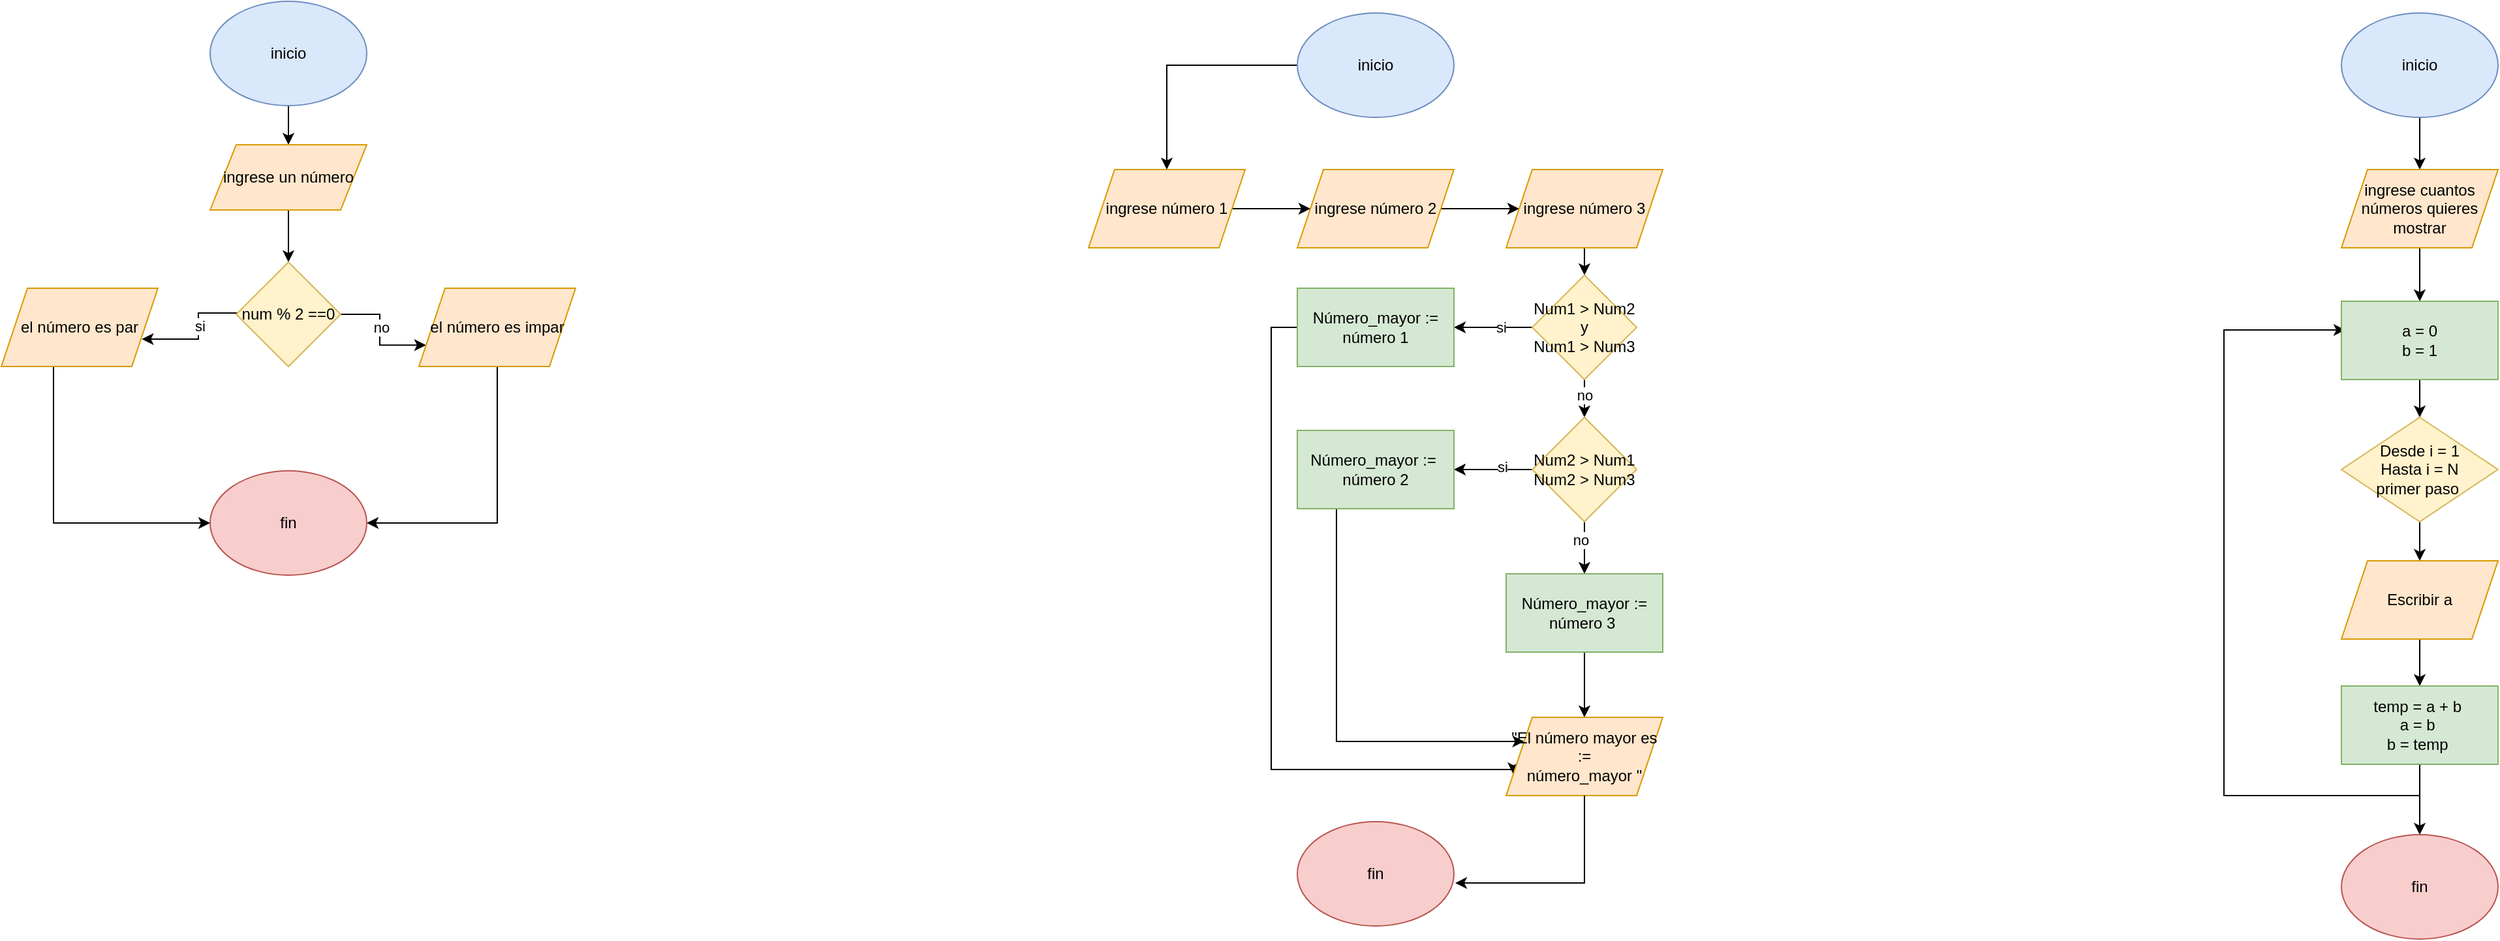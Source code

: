 <mxfile version="26.0.11">
  <diagram name="Página-1" id="sJ8FpPoxX_cDMZ1G_iWL">
    <mxGraphModel dx="2261" dy="1889" grid="1" gridSize="10" guides="1" tooltips="1" connect="1" arrows="1" fold="1" page="1" pageScale="1" pageWidth="827" pageHeight="1169" math="0" shadow="0">
      <root>
        <mxCell id="0" />
        <mxCell id="1" parent="0" />
        <mxCell id="dbxxkLrnTNXhSZVxiJWv-4" style="edgeStyle=orthogonalEdgeStyle;rounded=0;orthogonalLoop=1;jettySize=auto;html=1;exitX=0.5;exitY=1;exitDx=0;exitDy=0;entryX=0.5;entryY=0;entryDx=0;entryDy=0;" edge="1" parent="1" source="dbxxkLrnTNXhSZVxiJWv-1" target="dbxxkLrnTNXhSZVxiJWv-3">
          <mxGeometry relative="1" as="geometry" />
        </mxCell>
        <mxCell id="dbxxkLrnTNXhSZVxiJWv-1" value="inicio" style="ellipse;whiteSpace=wrap;html=1;fillColor=#dae8fc;strokeColor=#6c8ebf;" vertex="1" parent="1">
          <mxGeometry x="-473" y="-1169" width="120" height="80" as="geometry" />
        </mxCell>
        <mxCell id="dbxxkLrnTNXhSZVxiJWv-2" value="fin" style="ellipse;whiteSpace=wrap;html=1;fillColor=#f8cecc;strokeColor=#b85450;" vertex="1" parent="1">
          <mxGeometry x="-473" y="-809" width="120" height="80" as="geometry" />
        </mxCell>
        <mxCell id="dbxxkLrnTNXhSZVxiJWv-9" style="edgeStyle=orthogonalEdgeStyle;rounded=0;orthogonalLoop=1;jettySize=auto;html=1;entryX=0.5;entryY=0;entryDx=0;entryDy=0;" edge="1" parent="1" source="dbxxkLrnTNXhSZVxiJWv-3" target="dbxxkLrnTNXhSZVxiJWv-5">
          <mxGeometry relative="1" as="geometry" />
        </mxCell>
        <mxCell id="dbxxkLrnTNXhSZVxiJWv-3" value="ingrese un número" style="shape=parallelogram;perimeter=parallelogramPerimeter;whiteSpace=wrap;html=1;fixedSize=1;fillColor=#ffe6cc;strokeColor=#d79b00;" vertex="1" parent="1">
          <mxGeometry x="-473" y="-1059" width="120" height="50" as="geometry" />
        </mxCell>
        <mxCell id="dbxxkLrnTNXhSZVxiJWv-17" style="edgeStyle=orthogonalEdgeStyle;rounded=0;orthogonalLoop=1;jettySize=auto;html=1;entryX=0;entryY=0.75;entryDx=0;entryDy=0;" edge="1" parent="1" source="dbxxkLrnTNXhSZVxiJWv-5" target="dbxxkLrnTNXhSZVxiJWv-10">
          <mxGeometry relative="1" as="geometry" />
        </mxCell>
        <mxCell id="dbxxkLrnTNXhSZVxiJWv-18" value="no" style="edgeLabel;html=1;align=center;verticalAlign=middle;resizable=0;points=[];" vertex="1" connectable="0" parent="dbxxkLrnTNXhSZVxiJWv-17">
          <mxGeometry x="-0.102" y="1" relative="1" as="geometry">
            <mxPoint as="offset" />
          </mxGeometry>
        </mxCell>
        <mxCell id="dbxxkLrnTNXhSZVxiJWv-19" style="edgeStyle=orthogonalEdgeStyle;rounded=0;orthogonalLoop=1;jettySize=auto;html=1;exitX=0;exitY=0.5;exitDx=0;exitDy=0;" edge="1" parent="1">
          <mxGeometry relative="1" as="geometry">
            <mxPoint x="-452" y="-930" as="sourcePoint" />
            <mxPoint x="-525.333" y="-910" as="targetPoint" />
            <Array as="points">
              <mxPoint x="-482" y="-930" />
              <mxPoint x="-482" y="-910" />
            </Array>
          </mxGeometry>
        </mxCell>
        <mxCell id="dbxxkLrnTNXhSZVxiJWv-20" value="si" style="edgeLabel;html=1;align=center;verticalAlign=middle;resizable=0;points=[];" vertex="1" connectable="0" parent="dbxxkLrnTNXhSZVxiJWv-19">
          <mxGeometry x="-0.143" y="1" relative="1" as="geometry">
            <mxPoint as="offset" />
          </mxGeometry>
        </mxCell>
        <mxCell id="dbxxkLrnTNXhSZVxiJWv-5" value="num % 2 ==0" style="rhombus;whiteSpace=wrap;html=1;fillColor=#fff2cc;strokeColor=#d6b656;" vertex="1" parent="1">
          <mxGeometry x="-453" y="-969" width="80" height="80" as="geometry" />
        </mxCell>
        <mxCell id="dbxxkLrnTNXhSZVxiJWv-22" style="edgeStyle=orthogonalEdgeStyle;rounded=0;orthogonalLoop=1;jettySize=auto;html=1;exitX=0.5;exitY=1;exitDx=0;exitDy=0;entryX=1;entryY=0.5;entryDx=0;entryDy=0;" edge="1" parent="1" source="dbxxkLrnTNXhSZVxiJWv-10" target="dbxxkLrnTNXhSZVxiJWv-2">
          <mxGeometry relative="1" as="geometry" />
        </mxCell>
        <mxCell id="dbxxkLrnTNXhSZVxiJWv-10" value="el número es impar" style="shape=parallelogram;perimeter=parallelogramPerimeter;whiteSpace=wrap;html=1;fixedSize=1;fillColor=#ffe6cc;strokeColor=#d79b00;" vertex="1" parent="1">
          <mxGeometry x="-313" y="-949" width="120" height="60" as="geometry" />
        </mxCell>
        <mxCell id="dbxxkLrnTNXhSZVxiJWv-21" style="edgeStyle=orthogonalEdgeStyle;rounded=0;orthogonalLoop=1;jettySize=auto;html=1;exitX=0.358;exitY=1;exitDx=0;exitDy=0;exitPerimeter=0;" edge="1" parent="1" source="dbxxkLrnTNXhSZVxiJWv-12">
          <mxGeometry relative="1" as="geometry">
            <mxPoint x="-473" y="-769" as="targetPoint" />
            <mxPoint x="-593" y="-819" as="sourcePoint" />
            <Array as="points">
              <mxPoint x="-593" y="-889" />
              <mxPoint x="-593" y="-769" />
            </Array>
          </mxGeometry>
        </mxCell>
        <mxCell id="dbxxkLrnTNXhSZVxiJWv-12" value="el número es par" style="shape=parallelogram;perimeter=parallelogramPerimeter;whiteSpace=wrap;html=1;fixedSize=1;fillColor=#ffe6cc;strokeColor=#d79b00;" vertex="1" parent="1">
          <mxGeometry x="-633" y="-949" width="120" height="60" as="geometry" />
        </mxCell>
        <mxCell id="dbxxkLrnTNXhSZVxiJWv-29" style="edgeStyle=orthogonalEdgeStyle;rounded=0;orthogonalLoop=1;jettySize=auto;html=1;exitX=0;exitY=0.5;exitDx=0;exitDy=0;entryX=0.5;entryY=0;entryDx=0;entryDy=0;" edge="1" parent="1" source="dbxxkLrnTNXhSZVxiJWv-23" target="dbxxkLrnTNXhSZVxiJWv-27">
          <mxGeometry relative="1" as="geometry" />
        </mxCell>
        <mxCell id="dbxxkLrnTNXhSZVxiJWv-23" value="inicio" style="ellipse;whiteSpace=wrap;html=1;fillColor=#dae8fc;strokeColor=#6c8ebf;" vertex="1" parent="1">
          <mxGeometry x="360" y="-1160" width="120" height="80" as="geometry" />
        </mxCell>
        <mxCell id="dbxxkLrnTNXhSZVxiJWv-32" style="edgeStyle=orthogonalEdgeStyle;rounded=0;orthogonalLoop=1;jettySize=auto;html=1;" edge="1" parent="1" source="dbxxkLrnTNXhSZVxiJWv-24" target="dbxxkLrnTNXhSZVxiJWv-28">
          <mxGeometry relative="1" as="geometry" />
        </mxCell>
        <mxCell id="dbxxkLrnTNXhSZVxiJWv-24" value="ingrese número 2" style="shape=parallelogram;perimeter=parallelogramPerimeter;whiteSpace=wrap;html=1;fixedSize=1;fillColor=#ffe6cc;strokeColor=#d79b00;" vertex="1" parent="1">
          <mxGeometry x="360" y="-1040" width="120" height="60" as="geometry" />
        </mxCell>
        <mxCell id="dbxxkLrnTNXhSZVxiJWv-31" style="edgeStyle=orthogonalEdgeStyle;rounded=0;orthogonalLoop=1;jettySize=auto;html=1;exitX=1;exitY=0.5;exitDx=0;exitDy=0;" edge="1" parent="1" source="dbxxkLrnTNXhSZVxiJWv-27" target="dbxxkLrnTNXhSZVxiJWv-24">
          <mxGeometry relative="1" as="geometry" />
        </mxCell>
        <mxCell id="dbxxkLrnTNXhSZVxiJWv-27" value="ingrese número 1" style="shape=parallelogram;perimeter=parallelogramPerimeter;whiteSpace=wrap;html=1;fixedSize=1;fillColor=#ffe6cc;strokeColor=#d79b00;" vertex="1" parent="1">
          <mxGeometry x="200" y="-1040" width="120" height="60" as="geometry" />
        </mxCell>
        <mxCell id="dbxxkLrnTNXhSZVxiJWv-36" style="edgeStyle=orthogonalEdgeStyle;rounded=0;orthogonalLoop=1;jettySize=auto;html=1;entryX=0.5;entryY=0;entryDx=0;entryDy=0;" edge="1" parent="1" source="dbxxkLrnTNXhSZVxiJWv-28" target="dbxxkLrnTNXhSZVxiJWv-35">
          <mxGeometry relative="1" as="geometry" />
        </mxCell>
        <mxCell id="dbxxkLrnTNXhSZVxiJWv-28" value="ingrese número 3" style="shape=parallelogram;perimeter=parallelogramPerimeter;whiteSpace=wrap;html=1;fixedSize=1;fillColor=#ffe6cc;strokeColor=#d79b00;" vertex="1" parent="1">
          <mxGeometry x="520" y="-1040" width="120" height="60" as="geometry" />
        </mxCell>
        <mxCell id="dbxxkLrnTNXhSZVxiJWv-39" style="edgeStyle=orthogonalEdgeStyle;rounded=0;orthogonalLoop=1;jettySize=auto;html=1;exitX=0;exitY=0.5;exitDx=0;exitDy=0;entryX=1;entryY=0.5;entryDx=0;entryDy=0;" edge="1" parent="1" source="dbxxkLrnTNXhSZVxiJWv-35" target="dbxxkLrnTNXhSZVxiJWv-37">
          <mxGeometry relative="1" as="geometry" />
        </mxCell>
        <mxCell id="dbxxkLrnTNXhSZVxiJWv-52" value="si" style="edgeLabel;html=1;align=center;verticalAlign=middle;resizable=0;points=[];" vertex="1" connectable="0" parent="dbxxkLrnTNXhSZVxiJWv-39">
          <mxGeometry x="-0.2" relative="1" as="geometry">
            <mxPoint as="offset" />
          </mxGeometry>
        </mxCell>
        <mxCell id="dbxxkLrnTNXhSZVxiJWv-43" style="edgeStyle=orthogonalEdgeStyle;rounded=0;orthogonalLoop=1;jettySize=auto;html=1;exitX=0.5;exitY=1;exitDx=0;exitDy=0;entryX=0.5;entryY=0;entryDx=0;entryDy=0;" edge="1" parent="1" source="dbxxkLrnTNXhSZVxiJWv-35" target="dbxxkLrnTNXhSZVxiJWv-41">
          <mxGeometry relative="1" as="geometry" />
        </mxCell>
        <mxCell id="dbxxkLrnTNXhSZVxiJWv-44" value="no" style="edgeLabel;html=1;align=center;verticalAlign=middle;resizable=0;points=[];" vertex="1" connectable="0" parent="dbxxkLrnTNXhSZVxiJWv-43">
          <mxGeometry x="-0.172" relative="1" as="geometry">
            <mxPoint as="offset" />
          </mxGeometry>
        </mxCell>
        <mxCell id="dbxxkLrnTNXhSZVxiJWv-35" value="Num1 &amp;gt; Num2&lt;div&gt;y&lt;br&gt;&lt;div&gt;Num1 &amp;gt; Num3&lt;/div&gt;&lt;/div&gt;" style="rhombus;whiteSpace=wrap;html=1;fillColor=#fff2cc;strokeColor=#d6b656;" vertex="1" parent="1">
          <mxGeometry x="540" y="-959" width="80" height="80" as="geometry" />
        </mxCell>
        <mxCell id="dbxxkLrnTNXhSZVxiJWv-77" style="edgeStyle=orthogonalEdgeStyle;rounded=0;orthogonalLoop=1;jettySize=auto;html=1;exitX=0;exitY=0.5;exitDx=0;exitDy=0;entryX=0;entryY=0.75;entryDx=0;entryDy=0;" edge="1" parent="1" source="dbxxkLrnTNXhSZVxiJWv-37" target="dbxxkLrnTNXhSZVxiJWv-58">
          <mxGeometry relative="1" as="geometry">
            <Array as="points">
              <mxPoint x="340" y="-919" />
              <mxPoint x="340" y="-580" />
              <mxPoint x="526" y="-580" />
            </Array>
          </mxGeometry>
        </mxCell>
        <mxCell id="dbxxkLrnTNXhSZVxiJWv-37" value="Número_mayor := número 1" style="rounded=0;whiteSpace=wrap;html=1;fillColor=#d5e8d4;strokeColor=#82b366;" vertex="1" parent="1">
          <mxGeometry x="360" y="-949" width="120" height="60" as="geometry" />
        </mxCell>
        <mxCell id="dbxxkLrnTNXhSZVxiJWv-46" style="edgeStyle=orthogonalEdgeStyle;rounded=0;orthogonalLoop=1;jettySize=auto;html=1;exitX=0;exitY=0.5;exitDx=0;exitDy=0;" edge="1" parent="1" source="dbxxkLrnTNXhSZVxiJWv-41" target="dbxxkLrnTNXhSZVxiJWv-45">
          <mxGeometry relative="1" as="geometry" />
        </mxCell>
        <mxCell id="dbxxkLrnTNXhSZVxiJWv-53" value="si" style="edgeLabel;html=1;align=center;verticalAlign=middle;resizable=0;points=[];" vertex="1" connectable="0" parent="dbxxkLrnTNXhSZVxiJWv-46">
          <mxGeometry x="-0.233" y="-2" relative="1" as="geometry">
            <mxPoint as="offset" />
          </mxGeometry>
        </mxCell>
        <mxCell id="dbxxkLrnTNXhSZVxiJWv-56" style="edgeStyle=orthogonalEdgeStyle;rounded=0;orthogonalLoop=1;jettySize=auto;html=1;exitX=0.5;exitY=1;exitDx=0;exitDy=0;" edge="1" parent="1" source="dbxxkLrnTNXhSZVxiJWv-41" target="dbxxkLrnTNXhSZVxiJWv-54">
          <mxGeometry relative="1" as="geometry" />
        </mxCell>
        <mxCell id="dbxxkLrnTNXhSZVxiJWv-57" value="no" style="edgeLabel;html=1;align=center;verticalAlign=middle;resizable=0;points=[];" vertex="1" connectable="0" parent="dbxxkLrnTNXhSZVxiJWv-56">
          <mxGeometry x="-0.3" y="-3" relative="1" as="geometry">
            <mxPoint as="offset" />
          </mxGeometry>
        </mxCell>
        <mxCell id="dbxxkLrnTNXhSZVxiJWv-41" value="Num2 &amp;gt; Num1&lt;div&gt;Num2 &amp;gt; Num3&lt;/div&gt;" style="rhombus;whiteSpace=wrap;html=1;fillColor=#fff2cc;strokeColor=#d6b656;" vertex="1" parent="1">
          <mxGeometry x="540" y="-850" width="80" height="80" as="geometry" />
        </mxCell>
        <mxCell id="dbxxkLrnTNXhSZVxiJWv-74" style="edgeStyle=orthogonalEdgeStyle;rounded=0;orthogonalLoop=1;jettySize=auto;html=1;entryX=0;entryY=0.25;entryDx=0;entryDy=0;" edge="1" parent="1" source="dbxxkLrnTNXhSZVxiJWv-45" target="dbxxkLrnTNXhSZVxiJWv-58">
          <mxGeometry relative="1" as="geometry">
            <Array as="points">
              <mxPoint x="390" y="-601" />
            </Array>
          </mxGeometry>
        </mxCell>
        <mxCell id="dbxxkLrnTNXhSZVxiJWv-45" value="Número_mayor :=&amp;nbsp;&lt;div&gt;número 2&lt;/div&gt;" style="rounded=0;whiteSpace=wrap;html=1;fillColor=#d5e8d4;strokeColor=#82b366;" vertex="1" parent="1">
          <mxGeometry x="360" y="-840" width="120" height="60" as="geometry" />
        </mxCell>
        <mxCell id="dbxxkLrnTNXhSZVxiJWv-59" style="edgeStyle=orthogonalEdgeStyle;rounded=0;orthogonalLoop=1;jettySize=auto;html=1;entryX=0.5;entryY=0;entryDx=0;entryDy=0;" edge="1" parent="1" source="dbxxkLrnTNXhSZVxiJWv-54" target="dbxxkLrnTNXhSZVxiJWv-58">
          <mxGeometry relative="1" as="geometry" />
        </mxCell>
        <mxCell id="dbxxkLrnTNXhSZVxiJWv-54" value="Número_mayor := número 3&amp;nbsp;" style="rounded=0;whiteSpace=wrap;html=1;fillColor=#d5e8d4;strokeColor=#82b366;" vertex="1" parent="1">
          <mxGeometry x="520" y="-730" width="120" height="60" as="geometry" />
        </mxCell>
        <mxCell id="dbxxkLrnTNXhSZVxiJWv-58" value="&quot;El número mayor es :=&lt;div&gt;número_mayor &quot;&lt;/div&gt;" style="shape=parallelogram;perimeter=parallelogramPerimeter;whiteSpace=wrap;html=1;fixedSize=1;fillColor=#ffe6cc;strokeColor=#d79b00;" vertex="1" parent="1">
          <mxGeometry x="520" y="-620" width="120" height="60" as="geometry" />
        </mxCell>
        <mxCell id="dbxxkLrnTNXhSZVxiJWv-60" value="fin" style="ellipse;whiteSpace=wrap;html=1;fillColor=#f8cecc;strokeColor=#b85450;" vertex="1" parent="1">
          <mxGeometry x="360" y="-540" width="120" height="80" as="geometry" />
        </mxCell>
        <mxCell id="dbxxkLrnTNXhSZVxiJWv-66" style="edgeStyle=orthogonalEdgeStyle;rounded=0;orthogonalLoop=1;jettySize=auto;html=1;exitX=0.5;exitY=1;exitDx=0;exitDy=0;" edge="1" parent="1" source="dbxxkLrnTNXhSZVxiJWv-62" target="dbxxkLrnTNXhSZVxiJWv-65">
          <mxGeometry relative="1" as="geometry" />
        </mxCell>
        <mxCell id="dbxxkLrnTNXhSZVxiJWv-62" value="inicio" style="ellipse;whiteSpace=wrap;html=1;fillColor=#dae8fc;strokeColor=#6c8ebf;" vertex="1" parent="1">
          <mxGeometry x="1160" y="-1160" width="120" height="80" as="geometry" />
        </mxCell>
        <mxCell id="dbxxkLrnTNXhSZVxiJWv-68" style="edgeStyle=orthogonalEdgeStyle;rounded=0;orthogonalLoop=1;jettySize=auto;html=1;entryX=0.5;entryY=0;entryDx=0;entryDy=0;" edge="1" parent="1" source="dbxxkLrnTNXhSZVxiJWv-65" target="dbxxkLrnTNXhSZVxiJWv-67">
          <mxGeometry relative="1" as="geometry" />
        </mxCell>
        <mxCell id="dbxxkLrnTNXhSZVxiJWv-65" value="ingrese cuantos números quieres mostrar" style="shape=parallelogram;perimeter=parallelogramPerimeter;whiteSpace=wrap;html=1;fixedSize=1;fillColor=#ffe6cc;strokeColor=#d79b00;" vertex="1" parent="1">
          <mxGeometry x="1160" y="-1040" width="120" height="60" as="geometry" />
        </mxCell>
        <mxCell id="dbxxkLrnTNXhSZVxiJWv-71" style="edgeStyle=orthogonalEdgeStyle;rounded=0;orthogonalLoop=1;jettySize=auto;html=1;exitX=0.5;exitY=1;exitDx=0;exitDy=0;entryX=0.5;entryY=0;entryDx=0;entryDy=0;" edge="1" parent="1" source="dbxxkLrnTNXhSZVxiJWv-67" target="dbxxkLrnTNXhSZVxiJWv-69">
          <mxGeometry relative="1" as="geometry" />
        </mxCell>
        <mxCell id="dbxxkLrnTNXhSZVxiJWv-84" style="edgeStyle=orthogonalEdgeStyle;rounded=0;orthogonalLoop=1;jettySize=auto;html=1;entryX=0.025;entryY=0.367;entryDx=0;entryDy=0;entryPerimeter=0;" edge="1" parent="1" target="dbxxkLrnTNXhSZVxiJWv-67">
          <mxGeometry relative="1" as="geometry">
            <mxPoint x="1080" y="-920" as="targetPoint" />
            <mxPoint x="1220" y="-560" as="sourcePoint" />
            <Array as="points">
              <mxPoint x="1070" y="-560" />
              <mxPoint x="1070" y="-917" />
            </Array>
          </mxGeometry>
        </mxCell>
        <mxCell id="dbxxkLrnTNXhSZVxiJWv-67" value="a = 0&lt;div&gt;b = 1&lt;/div&gt;" style="rounded=0;whiteSpace=wrap;html=1;fillColor=#d5e8d4;strokeColor=#82b366;" vertex="1" parent="1">
          <mxGeometry x="1160" y="-939" width="120" height="60" as="geometry" />
        </mxCell>
        <mxCell id="dbxxkLrnTNXhSZVxiJWv-79" style="edgeStyle=orthogonalEdgeStyle;rounded=0;orthogonalLoop=1;jettySize=auto;html=1;exitX=0.5;exitY=1;exitDx=0;exitDy=0;entryX=0.5;entryY=0;entryDx=0;entryDy=0;" edge="1" parent="1" source="dbxxkLrnTNXhSZVxiJWv-69" target="dbxxkLrnTNXhSZVxiJWv-78">
          <mxGeometry relative="1" as="geometry" />
        </mxCell>
        <mxCell id="dbxxkLrnTNXhSZVxiJWv-69" value="Desde i = 1&lt;div&gt;Hasta i = N&lt;/div&gt;&lt;div&gt;primer paso&amp;nbsp;&lt;/div&gt;" style="rhombus;whiteSpace=wrap;html=1;fillColor=#fff2cc;strokeColor=#d6b656;" vertex="1" parent="1">
          <mxGeometry x="1160" y="-850" width="120" height="80" as="geometry" />
        </mxCell>
        <mxCell id="dbxxkLrnTNXhSZVxiJWv-75" style="edgeStyle=orthogonalEdgeStyle;rounded=0;orthogonalLoop=1;jettySize=auto;html=1;entryX=1.008;entryY=0.588;entryDx=0;entryDy=0;entryPerimeter=0;" edge="1" parent="1" source="dbxxkLrnTNXhSZVxiJWv-58" target="dbxxkLrnTNXhSZVxiJWv-60">
          <mxGeometry relative="1" as="geometry">
            <Array as="points">
              <mxPoint x="580" y="-493" />
            </Array>
          </mxGeometry>
        </mxCell>
        <mxCell id="dbxxkLrnTNXhSZVxiJWv-81" style="edgeStyle=orthogonalEdgeStyle;rounded=0;orthogonalLoop=1;jettySize=auto;html=1;exitX=0.5;exitY=1;exitDx=0;exitDy=0;" edge="1" parent="1" source="dbxxkLrnTNXhSZVxiJWv-78" target="dbxxkLrnTNXhSZVxiJWv-80">
          <mxGeometry relative="1" as="geometry" />
        </mxCell>
        <mxCell id="dbxxkLrnTNXhSZVxiJWv-78" value="Escribir a" style="shape=parallelogram;perimeter=parallelogramPerimeter;whiteSpace=wrap;html=1;fixedSize=1;fillColor=#ffe6cc;strokeColor=#d79b00;" vertex="1" parent="1">
          <mxGeometry x="1160" y="-740" width="120" height="60" as="geometry" />
        </mxCell>
        <mxCell id="dbxxkLrnTNXhSZVxiJWv-83" style="edgeStyle=orthogonalEdgeStyle;rounded=0;orthogonalLoop=1;jettySize=auto;html=1;exitX=0.5;exitY=1;exitDx=0;exitDy=0;entryX=0.5;entryY=0;entryDx=0;entryDy=0;" edge="1" parent="1" source="dbxxkLrnTNXhSZVxiJWv-80" target="dbxxkLrnTNXhSZVxiJWv-82">
          <mxGeometry relative="1" as="geometry" />
        </mxCell>
        <mxCell id="dbxxkLrnTNXhSZVxiJWv-80" value="temp = a + b&amp;nbsp;&lt;div&gt;a = b&amp;nbsp;&lt;/div&gt;&lt;div&gt;b = temp&amp;nbsp;&lt;/div&gt;" style="rounded=0;whiteSpace=wrap;html=1;fillColor=#d5e8d4;strokeColor=#82b366;" vertex="1" parent="1">
          <mxGeometry x="1160" y="-644" width="120" height="60" as="geometry" />
        </mxCell>
        <mxCell id="dbxxkLrnTNXhSZVxiJWv-82" value="fin" style="ellipse;whiteSpace=wrap;html=1;fillColor=#f8cecc;strokeColor=#b85450;" vertex="1" parent="1">
          <mxGeometry x="1160" y="-530" width="120" height="80" as="geometry" />
        </mxCell>
      </root>
    </mxGraphModel>
  </diagram>
</mxfile>
